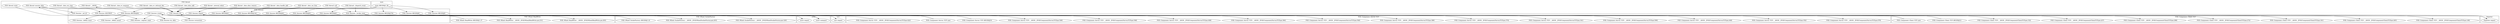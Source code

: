 digraph {
graph [overlap=false]
subgraph cluster_POE_Wheel_ReadWrite {
	label="POE::Wheel::ReadWrite";
	"POE::Wheel::ReadWrite::__ANON__[POE/Wheel/ReadWrite.pm:231]";
	"POE::Wheel::ReadWrite::BEGIN@1.37";
	"POE::Wheel::ReadWrite::__ANON__[POE/Wheel/ReadWrite.pm:293]";
}
subgraph cluster_POE_Wheel_SocketFactory {
	label="POE::Wheel::SocketFactory";
	"POE::Wheel::SocketFactory::__ANON__[POE/Wheel/SocketFactory.pm:203]";
	"POE::Wheel::SocketFactory::__ANON__[POE/Wheel/SocketFactory.pm:320]";
	"POE::Wheel::SocketFactory::BEGIN@1.41";
}
subgraph cluster_main {
	label="main";
	"main::BEGIN@1.36";
}
subgraph cluster_vars {
	label="vars";
	"vars::import";
}
subgraph cluster_POE_Session {
	label="POE::Session";
	"POE::Session::BEGIN@3";
	"POE::Session::_define_assert";
	"POE::Session::BEGIN@5";
	"POE::Session::BEGIN@84";
	"POE::Session::import";
	"POE::Session::try_alloc";
	"POE::Session::BEGIN@40";
	"POE::Session::_invoke_state";
	"POE::Session::BEGIN@63";
	"POE::Session::BEGIN@8";
	"POE::Session::ID";
	"POE::Session::BEGIN@144";
	"POE::Session::BEGIN@704";
	"POE::Session::_register_state";
	"POE::Session::create";
	"POE::Session::DESTROY";
	"POE::Session::_define_trace";
	"POE::Session::_set_id";
	"POE::Session::BEGIN@9";
	"POE::Session::instantiate";
}
subgraph cluster_strict {
	label="strict";
	"strict::unimport";
	"strict::import";
}
subgraph cluster_Exporter {
	label="Exporter";
	"Exporter::import";
}
subgraph cluster_POE_Component_Server_TCP {
	label="POE::Component::Server::TCP";
	"POE::Component::Server::TCP::__ANON__[POE/Component/Server/TCP.pm:389]";
	"POE::Component::Server::TCP::__ANON__[POE/Component/Server/TCP.pm:540]";
	"POE::Component::Server::TCP::__ANON__[POE/Component/Server/TCP.pm:364]";
	"POE::Component::Server::TCP::__ANON__[POE/Component/Server/TCP.pm:408]";
	"POE::Component::Server::TCP::new";
	"POE::Component::Server::TCP::__ANON__[POE/Component/Server/TCP.pm:548]";
	"POE::Component::Server::TCP::__ANON__[POE/Component/Server/TCP.pm:549]";
	"POE::Component::Server::TCP::__ANON__[POE/Component/Server/TCP.pm:479]";
	"POE::Component::Server::TCP::__ANON__[POE/Component/Server/TCP.pm:352]";
	"POE::Component::Server::TCP::__ANON__[POE/Component/Server/TCP.pm:449]";
	"POE::Component::Server::TCP::__ANON__[POE/Component/Server/TCP.pm:422]";
	"POE::Component::Server::TCP::BEGIN@30";
	"POE::Component::Server::TCP::__ANON__[POE/Component/Server/TCP.pm:509]";
	"POE::Component::Server::TCP::__ANON__[POE/Component/Server/TCP.pm:341]";
	"POE::Component::Server::TCP::__ANON__[POE/Component/Server/TCP.pm:374]";
}
subgraph cluster_POE_Kernel {
	label="POE::Kernel";
	"POE::Kernel::_data_ses_stop";
	"POE::Kernel::_data_alias_remove";
	"POE::Kernel::_internal_select";
	"POE::Kernel::_data_alias_add";
	"POE::Kernel::state";
	"POE::Kernel::call";
	"POE::Kernel::_data_ev_refcount_dec";
	"POE::Kernel::session_alloc";
	"POE::Kernel::_data_ev_enqueue";
	"POE::Kernel::_dispatch_event";
	"POE::Kernel::_data_ses_free";
	"POE::Kernel::__ANON__";
	"POE::Kernel::_data_handle_add";
}
subgraph cluster_POE_Component_Client_TCP {
	label="POE::Component::Client::TCP";
	"POE::Component::Client::TCP::__ANON__[POE/Component/Client/TCP.pm:298]";
	"POE::Component::Client::TCP::new";
	"POE::Component::Client::TCP::__ANON__[POE/Component/Client/TCP.pm:227]";
	"POE::Component::Client::TCP::__ANON__[POE/Component/Client/TCP.pm:152]";
	"POE::Component::Client::TCP::BEGIN@12";
	"POE::Component::Client::TCP::__ANON__[POE/Component/Client/TCP.pm:149]";
	"POE::Component::Client::TCP::__ANON__[POE/Component/Client/TCP.pm:263]";
	"POE::Component::Client::TCP::__ANON__[POE/Component/Client/TCP.pm:181]";
	"POE::Component::Client::TCP::__ANON__[POE/Component/Client/TCP.pm:272]";
}
"POE::Session::_invoke_state" -> "POE::Component::Client::TCP::__ANON__[POE/Component/Client/TCP.pm:181]";
"POE::Session::BEGIN@3" -> "strict::import";
"POE::Kernel::call" -> "POE::Session::_invoke_state";
"POE::Kernel::_dispatch_event" -> "POE::Session::_invoke_state";
"POE::Session::_invoke_state" -> "POE::Wheel::ReadWrite::__ANON__[POE/Wheel/ReadWrite.pm:293]";
"POE::Session::_invoke_state" -> "POE::Component::Server::TCP::__ANON__[POE/Component/Server/TCP.pm:374]";
"POE::Kernel::state" -> "POE::Session::_register_state";
"POE::Session::create" -> "POE::Session::_register_state";
"POE::Kernel::session_alloc" -> "POE::Session::_set_id";
"POE::Session::_invoke_state" -> "POE::Component::Server::TCP::__ANON__[POE/Component/Server/TCP.pm:341]";
"POE::Session::_invoke_state" -> "POE::Component::Server::TCP::__ANON__[POE/Component/Server/TCP.pm:408]";
"main::BEGIN@1.36" -> "POE::Session::BEGIN@3";
"main::BEGIN@1.36" -> "POE::Session::BEGIN@8";
"POE::Session::try_alloc" -> "POE::Kernel::session_alloc";
"POE::Session::create" -> "POE::Session::try_alloc";
"POE::Session::_invoke_state" -> "POE::Wheel::SocketFactory::__ANON__[POE/Wheel/SocketFactory.pm:320]";
"POE::Component::Client::TCP::new" -> "POE::Session::create";
"POE::Component::Server::TCP::new" -> "POE::Session::create";
"POE::Component::Server::TCP::__ANON__[POE/Component/Server/TCP.pm:422]" -> "POE::Session::create";
"POE::Session::_invoke_state" -> "POE::Component::Client::TCP::__ANON__[POE/Component/Client/TCP.pm:263]";
"POE::Session::_invoke_state" -> "POE::Component::Client::TCP::__ANON__[POE/Component/Client/TCP.pm:149]";
"POE::Session::BEGIN@84" -> "POE::Session::_define_assert";
"POE::Session::_invoke_state" -> "POE::Component::Server::TCP::__ANON__[POE/Component/Server/TCP.pm:449]";
"main::BEGIN@1.36" -> "POE::Session::BEGIN@40";
"POE::Session::BEGIN@9" -> "Exporter::import";
"POE::Session::BEGIN@8" -> "Exporter::import";
"POE::Session::_invoke_state" -> "POE::Component::Client::TCP::__ANON__[POE/Component/Client/TCP.pm:272]";
"main::BEGIN@1.36" -> "POE::Session::BEGIN@144";
"POE::Session::_invoke_state" -> "POE::Component::Server::TCP::__ANON__[POE/Component/Server/TCP.pm:548]";
"POE::Session::_invoke_state" -> "POE::Component::Client::TCP::__ANON__[POE/Component/Client/TCP.pm:227]";
"POE::Session::BEGIN@84" -> "POE::Kernel::__ANON__";
"POE::Session::_invoke_state" -> "POE::Component::Server::TCP::__ANON__[POE/Component/Server/TCP.pm:364]";
"main::BEGIN@1.36" -> "POE::Session::BEGIN@5";
"POE::Session::_invoke_state" -> "POE::Component::Server::TCP::__ANON__[POE/Component/Server/TCP.pm:549]";
"POE::Component::Server::TCP::new" -> "POE::Session::ID";
"POE::Kernel::_data_alias_add" -> "POE::Session::ID";
"POE::Kernel::_internal_select" -> "POE::Session::ID";
"POE::Kernel::_data_alias_remove" -> "POE::Session::ID";
"POE::Component::Client::TCP::new" -> "POE::Session::ID";
"POE::Kernel::_data_ev_enqueue" -> "POE::Session::ID";
"POE::Kernel::session_alloc" -> "POE::Session::ID";
"POE::Kernel::_data_ev_refcount_dec" -> "POE::Session::ID";
"POE::Kernel::_data_handle_add" -> "POE::Session::ID";
"POE::Kernel::_data_ses_free" -> "POE::Session::ID";
"POE::Session::_invoke_state" -> "POE::Component::Client::TCP::__ANON__[POE/Component/Client/TCP.pm:152]";
"main::BEGIN@1.36" -> "POE::Session::BEGIN@704";
"POE::Session::_invoke_state" -> "POE::Wheel::SocketFactory::__ANON__[POE/Wheel/SocketFactory.pm:203]";
"POE::Session::_invoke_state" -> "POE::Component::Server::TCP::__ANON__[POE/Component/Server/TCP.pm:352]";
"POE::Session::create" -> "POE::Session::instantiate";
"POE::Kernel::_data_ses_stop" -> "POE::Session::DESTROY";
"POE::Session::BEGIN@84" -> "POE::Session::_define_trace";
"POE::Session::_invoke_state" -> "POE::Component::Server::TCP::__ANON__[POE/Component/Server/TCP.pm:389]";
"POE::Session::_invoke_state" -> "POE::Component::Server::TCP::__ANON__[POE/Component/Server/TCP.pm:540]";
"POE::Session::_invoke_state" -> "POE::Wheel::ReadWrite::__ANON__[POE/Wheel/ReadWrite.pm:231]";
"main::BEGIN@1.36" -> "POE::Session::BEGIN@63";
"POE::Session::BEGIN@144" -> "strict::unimport";
"POE::Session::BEGIN@63" -> "strict::unimport";
"POE::Session::BEGIN@40" -> "strict::unimport";
"main::BEGIN@1.36" -> "POE::Session::BEGIN@9";
"POE::Session::BEGIN@5" -> "vars::import";
"POE::Wheel::ReadWrite::BEGIN@1.37" -> "POE::Session::import";
"POE::Component::Server::TCP::BEGIN@30" -> "POE::Session::import";
"POE::Component::Client::TCP::BEGIN@12" -> "POE::Session::import";
"POE::Wheel::SocketFactory::BEGIN@1.41" -> "POE::Session::import";
"main::BEGIN@1.36" -> "POE::Session::import";
"main::BEGIN@1.36" -> "POE::Session::BEGIN@84";
"POE::Session::_invoke_state" -> "POE::Component::Server::TCP::__ANON__[POE/Component/Server/TCP.pm:479]";
"POE::Session::_invoke_state" -> "POE::Component::Client::TCP::__ANON__[POE/Component/Client/TCP.pm:298]";
"POE::Session::_invoke_state" -> "POE::Component::Server::TCP::__ANON__[POE/Component/Server/TCP.pm:509]";
}
